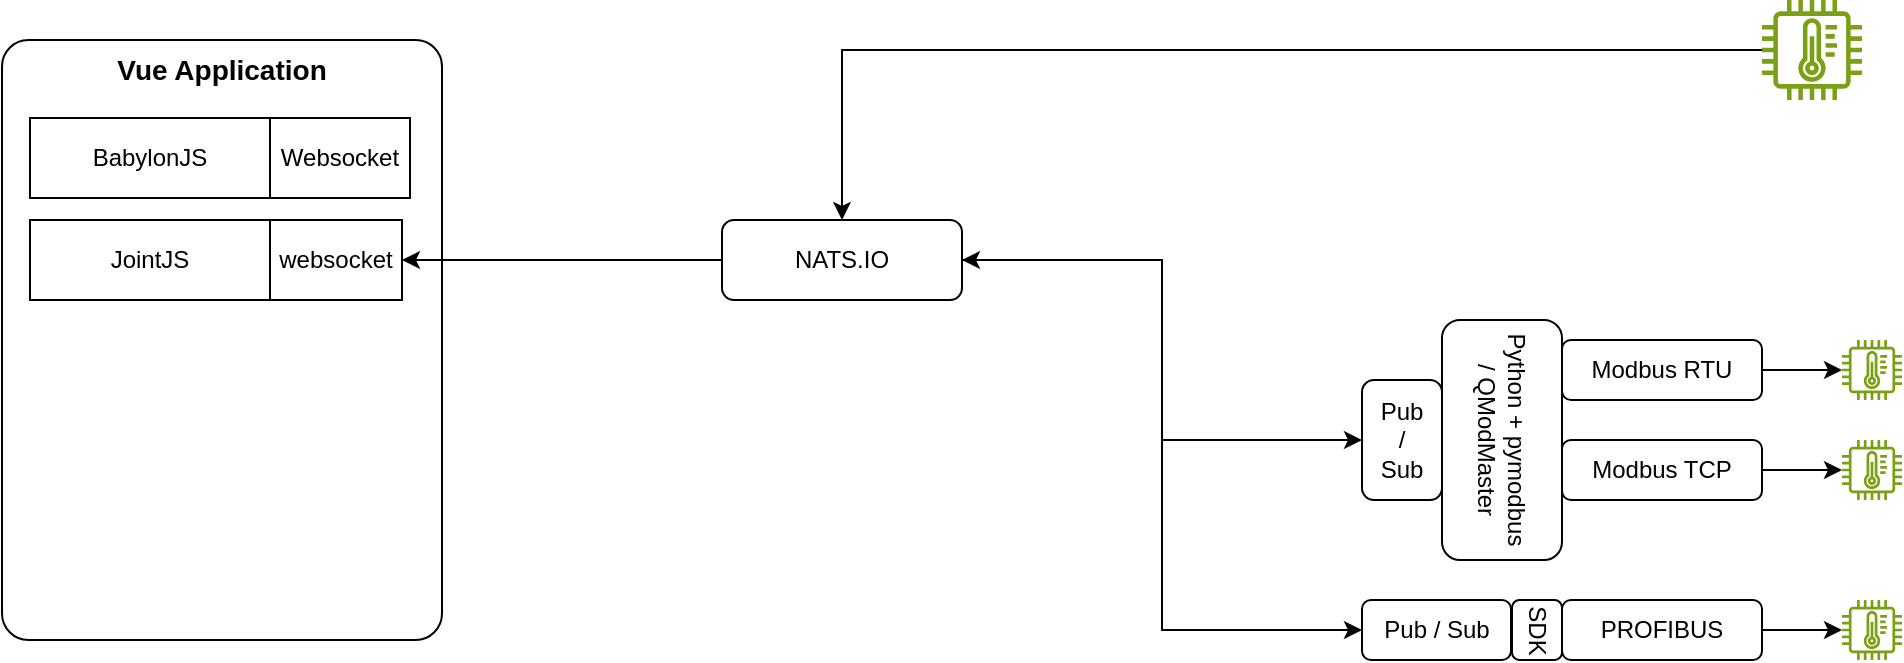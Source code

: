 <mxfile version="26.2.15" pages="2">
  <diagram name="Page-1" id="4Nl73VM-QMdfTOfgcKtq">
    <mxGraphModel dx="1042" dy="722" grid="1" gridSize="10" guides="1" tooltips="1" connect="1" arrows="1" fold="1" page="1" pageScale="1" pageWidth="1169" pageHeight="827" math="0" shadow="0">
      <root>
        <mxCell id="0" />
        <mxCell id="1" parent="0" />
        <mxCell id="q9a62khezT4a36w7Y_Qh-1" value="&lt;font style=&quot;font-size: 14px;&quot;&gt;&lt;b&gt;Vue Application&lt;/b&gt;&lt;/font&gt;" style="rounded=1;whiteSpace=wrap;html=1;arcSize=6;verticalAlign=top;" parent="1" vertex="1">
          <mxGeometry x="80" y="130" width="220" height="300" as="geometry" />
        </mxCell>
        <mxCell id="q9a62khezT4a36w7Y_Qh-2" value="BabylonJS" style="rounded=0;whiteSpace=wrap;html=1;" parent="1" vertex="1">
          <mxGeometry x="94" y="169" width="120" height="40" as="geometry" />
        </mxCell>
        <mxCell id="q9a62khezT4a36w7Y_Qh-3" value="JointJS" style="rounded=0;whiteSpace=wrap;html=1;" parent="1" vertex="1">
          <mxGeometry x="94" y="220" width="120" height="40" as="geometry" />
        </mxCell>
        <mxCell id="q9a62khezT4a36w7Y_Qh-4" value="websocket" style="rounded=0;whiteSpace=wrap;html=1;" parent="1" vertex="1">
          <mxGeometry x="214" y="220" width="66" height="40" as="geometry" />
        </mxCell>
        <mxCell id="q9a62khezT4a36w7Y_Qh-6" value="Websocket" style="rounded=0;whiteSpace=wrap;html=1;" parent="1" vertex="1">
          <mxGeometry x="214" y="169" width="70" height="40" as="geometry" />
        </mxCell>
        <mxCell id="q9a62khezT4a36w7Y_Qh-9" style="edgeStyle=orthogonalEdgeStyle;rounded=0;orthogonalLoop=1;jettySize=auto;html=1;entryX=1;entryY=0.5;entryDx=0;entryDy=0;" parent="1" source="q9a62khezT4a36w7Y_Qh-8" target="q9a62khezT4a36w7Y_Qh-4" edge="1">
          <mxGeometry relative="1" as="geometry" />
        </mxCell>
        <mxCell id="LFIduNxJZq3BHkfubeGb-12" style="edgeStyle=orthogonalEdgeStyle;rounded=0;orthogonalLoop=1;jettySize=auto;html=1;entryX=0;entryY=0.5;entryDx=0;entryDy=0;startArrow=classic;startFill=1;" edge="1" parent="1" source="q9a62khezT4a36w7Y_Qh-8" target="LFIduNxJZq3BHkfubeGb-4">
          <mxGeometry relative="1" as="geometry" />
        </mxCell>
        <mxCell id="LFIduNxJZq3BHkfubeGb-16" style="edgeStyle=orthogonalEdgeStyle;rounded=0;orthogonalLoop=1;jettySize=auto;html=1;entryX=0;entryY=0.5;entryDx=0;entryDy=0;" edge="1" parent="1" source="q9a62khezT4a36w7Y_Qh-8" target="LFIduNxJZq3BHkfubeGb-15">
          <mxGeometry relative="1" as="geometry" />
        </mxCell>
        <mxCell id="q9a62khezT4a36w7Y_Qh-8" value="NATS.IO" style="rounded=1;whiteSpace=wrap;html=1;" parent="1" vertex="1">
          <mxGeometry x="440" y="220" width="120" height="40" as="geometry" />
        </mxCell>
        <mxCell id="q9a62khezT4a36w7Y_Qh-11" style="edgeStyle=orthogonalEdgeStyle;rounded=0;orthogonalLoop=1;jettySize=auto;html=1;entryX=0.5;entryY=0;entryDx=0;entryDy=0;" parent="1" source="q9a62khezT4a36w7Y_Qh-10" target="q9a62khezT4a36w7Y_Qh-8" edge="1">
          <mxGeometry relative="1" as="geometry" />
        </mxCell>
        <mxCell id="q9a62khezT4a36w7Y_Qh-10" value="" style="sketch=0;outlineConnect=0;fontColor=#232F3E;gradientColor=none;fillColor=#7AA116;strokeColor=none;dashed=0;verticalLabelPosition=bottom;verticalAlign=top;align=center;html=1;fontSize=12;fontStyle=0;aspect=fixed;pointerEvents=1;shape=mxgraph.aws4.iot_thing_temperature_sensor;" parent="1" vertex="1">
          <mxGeometry x="960" y="110" width="50" height="50" as="geometry" />
        </mxCell>
        <mxCell id="LFIduNxJZq3BHkfubeGb-7" style="edgeStyle=orthogonalEdgeStyle;rounded=0;orthogonalLoop=1;jettySize=auto;html=1;" edge="1" parent="1" source="LFIduNxJZq3BHkfubeGb-1" target="LFIduNxJZq3BHkfubeGb-6">
          <mxGeometry relative="1" as="geometry" />
        </mxCell>
        <mxCell id="LFIduNxJZq3BHkfubeGb-1" value="Modbus RTU" style="rounded=1;whiteSpace=wrap;html=1;" vertex="1" parent="1">
          <mxGeometry x="860" y="280" width="100" height="30" as="geometry" />
        </mxCell>
        <mxCell id="LFIduNxJZq3BHkfubeGb-19" style="edgeStyle=orthogonalEdgeStyle;rounded=0;orthogonalLoop=1;jettySize=auto;html=1;" edge="1" parent="1" source="LFIduNxJZq3BHkfubeGb-2" target="LFIduNxJZq3BHkfubeGb-18">
          <mxGeometry relative="1" as="geometry" />
        </mxCell>
        <mxCell id="LFIduNxJZq3BHkfubeGb-2" value="PROFIBUS" style="rounded=1;whiteSpace=wrap;html=1;" vertex="1" parent="1">
          <mxGeometry x="860" y="410" width="100" height="30" as="geometry" />
        </mxCell>
        <mxCell id="LFIduNxJZq3BHkfubeGb-3" value="&lt;div&gt;Python + pymodbus&lt;/div&gt;&lt;div&gt;/ QModMaster&lt;/div&gt;" style="rounded=1;whiteSpace=wrap;html=1;rotation=90;" vertex="1" parent="1">
          <mxGeometry x="770" y="300" width="120" height="60" as="geometry" />
        </mxCell>
        <mxCell id="LFIduNxJZq3BHkfubeGb-4" value="Pub&lt;div&gt;/&lt;/div&gt;&lt;div&gt;Sub&lt;/div&gt;" style="rounded=1;whiteSpace=wrap;html=1;" vertex="1" parent="1">
          <mxGeometry x="760" y="300" width="40" height="60" as="geometry" />
        </mxCell>
        <mxCell id="LFIduNxJZq3BHkfubeGb-6" value="" style="sketch=0;outlineConnect=0;fontColor=#232F3E;gradientColor=none;fillColor=#7AA116;strokeColor=none;dashed=0;verticalLabelPosition=bottom;verticalAlign=top;align=center;html=1;fontSize=12;fontStyle=0;aspect=fixed;pointerEvents=1;shape=mxgraph.aws4.iot_thing_temperature_sensor;" vertex="1" parent="1">
          <mxGeometry x="1000" y="280" width="30" height="30" as="geometry" />
        </mxCell>
        <mxCell id="LFIduNxJZq3BHkfubeGb-8" value="" style="sketch=0;outlineConnect=0;fontColor=#232F3E;gradientColor=none;fillColor=#7AA116;strokeColor=none;dashed=0;verticalLabelPosition=bottom;verticalAlign=top;align=center;html=1;fontSize=12;fontStyle=0;aspect=fixed;pointerEvents=1;shape=mxgraph.aws4.iot_thing_temperature_sensor;" vertex="1" parent="1">
          <mxGeometry x="1000" y="330" width="30" height="30" as="geometry" />
        </mxCell>
        <mxCell id="LFIduNxJZq3BHkfubeGb-17" style="edgeStyle=orthogonalEdgeStyle;rounded=0;orthogonalLoop=1;jettySize=auto;html=1;" edge="1" parent="1" source="LFIduNxJZq3BHkfubeGb-13" target="LFIduNxJZq3BHkfubeGb-8">
          <mxGeometry relative="1" as="geometry" />
        </mxCell>
        <mxCell id="LFIduNxJZq3BHkfubeGb-13" value="Modbus TCP" style="rounded=1;whiteSpace=wrap;html=1;" vertex="1" parent="1">
          <mxGeometry x="860" y="330" width="100" height="30" as="geometry" />
        </mxCell>
        <mxCell id="LFIduNxJZq3BHkfubeGb-14" value="&lt;div&gt;SDK&lt;/div&gt;" style="rounded=1;whiteSpace=wrap;html=1;rotation=90;" vertex="1" parent="1">
          <mxGeometry x="832.5" y="412.5" width="30" height="25" as="geometry" />
        </mxCell>
        <mxCell id="LFIduNxJZq3BHkfubeGb-15" value="Pub /&amp;nbsp;&lt;span style=&quot;background-color: transparent; color: light-dark(rgb(0, 0, 0), rgb(255, 255, 255));&quot;&gt;Sub&lt;/span&gt;" style="rounded=1;whiteSpace=wrap;html=1;" vertex="1" parent="1">
          <mxGeometry x="760" y="410" width="74.5" height="30" as="geometry" />
        </mxCell>
        <mxCell id="LFIduNxJZq3BHkfubeGb-18" value="" style="sketch=0;outlineConnect=0;fontColor=#232F3E;gradientColor=none;fillColor=#7AA116;strokeColor=none;dashed=0;verticalLabelPosition=bottom;verticalAlign=top;align=center;html=1;fontSize=12;fontStyle=0;aspect=fixed;pointerEvents=1;shape=mxgraph.aws4.iot_thing_temperature_sensor;" vertex="1" parent="1">
          <mxGeometry x="1000" y="410" width="30" height="30" as="geometry" />
        </mxCell>
      </root>
    </mxGraphModel>
  </diagram>
  <diagram id="WbPP5id_1603l8PLrKX7" name="Code Strc">
    <mxGraphModel dx="1591" dy="829" grid="1" gridSize="10" guides="1" tooltips="1" connect="1" arrows="1" fold="1" page="1" pageScale="1" pageWidth="1169" pageHeight="827" math="0" shadow="0">
      <root>
        <mxCell id="0" />
        <mxCell id="1" parent="0" />
        <mxCell id="QzLz-SX4dngb7ABgqvlG-35" style="edgeStyle=orthogonalEdgeStyle;rounded=0;orthogonalLoop=1;jettySize=auto;html=1;entryX=0.5;entryY=0;entryDx=0;entryDy=0;" edge="1" parent="1" source="QzLz-SX4dngb7ABgqvlG-1" target="QzLz-SX4dngb7ABgqvlG-34">
          <mxGeometry relative="1" as="geometry" />
        </mxCell>
        <mxCell id="QzLz-SX4dngb7ABgqvlG-36" style="edgeStyle=orthogonalEdgeStyle;rounded=0;orthogonalLoop=1;jettySize=auto;html=1;entryX=0.5;entryY=0;entryDx=0;entryDy=0;" edge="1" parent="1" source="QzLz-SX4dngb7ABgqvlG-1" target="QzLz-SX4dngb7ABgqvlG-16">
          <mxGeometry relative="1" as="geometry" />
        </mxCell>
        <mxCell id="QzLz-SX4dngb7ABgqvlG-39" style="edgeStyle=orthogonalEdgeStyle;rounded=0;orthogonalLoop=1;jettySize=auto;html=1;entryX=0.5;entryY=0;entryDx=0;entryDy=0;" edge="1" parent="1" source="QzLz-SX4dngb7ABgqvlG-1" target="QzLz-SX4dngb7ABgqvlG-13">
          <mxGeometry relative="1" as="geometry" />
        </mxCell>
        <mxCell id="QzLz-SX4dngb7ABgqvlG-44" style="edgeStyle=orthogonalEdgeStyle;rounded=0;orthogonalLoop=1;jettySize=auto;html=1;entryX=0.5;entryY=0;entryDx=0;entryDy=0;" edge="1" parent="1" source="QzLz-SX4dngb7ABgqvlG-1" target="QzLz-SX4dngb7ABgqvlG-15">
          <mxGeometry relative="1" as="geometry">
            <Array as="points">
              <mxPoint x="678" y="80" />
              <mxPoint x="678" y="99" />
            </Array>
          </mxGeometry>
        </mxCell>
        <mxCell id="QzLz-SX4dngb7ABgqvlG-1" value="src" style="whiteSpace=wrap;html=1;" vertex="1" parent="1">
          <mxGeometry x="590" y="70" width="60" height="20" as="geometry" />
        </mxCell>
        <mxCell id="QzLz-SX4dngb7ABgqvlG-3" value="src" style="whiteSpace=wrap;html=1;" vertex="1" parent="1">
          <mxGeometry x="929" y="60" width="60" height="20" as="geometry" />
        </mxCell>
        <mxCell id="QzLz-SX4dngb7ABgqvlG-4" value="src" style="whiteSpace=wrap;html=1;" vertex="1" parent="1">
          <mxGeometry x="939" y="70" width="60" height="20" as="geometry" />
        </mxCell>
        <mxCell id="QzLz-SX4dngb7ABgqvlG-5" value="src" style="whiteSpace=wrap;html=1;" vertex="1" parent="1">
          <mxGeometry x="949" y="80" width="60" height="20" as="geometry" />
        </mxCell>
        <mxCell id="QzLz-SX4dngb7ABgqvlG-6" value="src" style="whiteSpace=wrap;html=1;" vertex="1" parent="1">
          <mxGeometry x="959" y="90" width="60" height="20" as="geometry" />
        </mxCell>
        <mxCell id="QzLz-SX4dngb7ABgqvlG-7" value="nats" style="whiteSpace=wrap;html=1;" vertex="1" parent="1">
          <mxGeometry x="817" y="180" width="60" height="20" as="geometry" />
        </mxCell>
        <mxCell id="QzLz-SX4dngb7ABgqvlG-8" value="layout" style="whiteSpace=wrap;html=1;" vertex="1" parent="1">
          <mxGeometry x="737" y="180" width="60" height="20" as="geometry" />
        </mxCell>
        <mxCell id="QzLz-SX4dngb7ABgqvlG-9" value="components" style="whiteSpace=wrap;html=1;" vertex="1" parent="1">
          <mxGeometry x="459" y="180" width="70" height="20" as="geometry" />
        </mxCell>
        <mxCell id="QzLz-SX4dngb7ABgqvlG-10" value="JointJs" style="whiteSpace=wrap;html=1;" vertex="1" parent="1">
          <mxGeometry x="647" y="180" width="60" height="20" as="geometry" />
        </mxCell>
        <mxCell id="QzLz-SX4dngb7ABgqvlG-11" value="dashboard" style="whiteSpace=wrap;html=1;" vertex="1" parent="1">
          <mxGeometry x="896" y="180" width="60" height="20" as="geometry" />
        </mxCell>
        <mxCell id="QzLz-SX4dngb7ABgqvlG-12" value="Babylon" style="whiteSpace=wrap;html=1;" vertex="1" parent="1">
          <mxGeometry x="555" y="180" width="60" height="20" as="geometry" />
        </mxCell>
        <mxCell id="QzLz-SX4dngb7ABgqvlG-13" value="design" style="whiteSpace=wrap;html=1;" vertex="1" parent="1">
          <mxGeometry x="439" y="120" width="60" height="20" as="geometry" />
        </mxCell>
        <mxCell id="QzLz-SX4dngb7ABgqvlG-14" value="composables" style="whiteSpace=wrap;html=1;" vertex="1" parent="1">
          <mxGeometry x="529" y="119" width="80" height="20" as="geometry" />
        </mxCell>
        <mxCell id="QzLz-SX4dngb7ABgqvlG-45" style="edgeStyle=orthogonalEdgeStyle;rounded=0;orthogonalLoop=1;jettySize=auto;html=1;entryX=0.5;entryY=0;entryDx=0;entryDy=0;exitX=0.5;exitY=1;exitDx=0;exitDy=0;" edge="1" parent="1" source="QzLz-SX4dngb7ABgqvlG-15" target="QzLz-SX4dngb7ABgqvlG-9">
          <mxGeometry relative="1" as="geometry" />
        </mxCell>
        <mxCell id="QzLz-SX4dngb7ABgqvlG-46" style="edgeStyle=orthogonalEdgeStyle;rounded=0;orthogonalLoop=1;jettySize=auto;html=1;entryX=0.5;entryY=0;entryDx=0;entryDy=0;exitX=0.5;exitY=1;exitDx=0;exitDy=0;" edge="1" parent="1" source="QzLz-SX4dngb7ABgqvlG-15" target="QzLz-SX4dngb7ABgqvlG-12">
          <mxGeometry relative="1" as="geometry" />
        </mxCell>
        <mxCell id="QzLz-SX4dngb7ABgqvlG-47" style="edgeStyle=orthogonalEdgeStyle;rounded=0;orthogonalLoop=1;jettySize=auto;html=1;entryX=0.5;entryY=0;entryDx=0;entryDy=0;" edge="1" parent="1" source="QzLz-SX4dngb7ABgqvlG-15" target="QzLz-SX4dngb7ABgqvlG-10">
          <mxGeometry relative="1" as="geometry" />
        </mxCell>
        <mxCell id="QzLz-SX4dngb7ABgqvlG-48" style="edgeStyle=orthogonalEdgeStyle;rounded=0;orthogonalLoop=1;jettySize=auto;html=1;exitX=0.5;exitY=1;exitDx=0;exitDy=0;" edge="1" parent="1" source="QzLz-SX4dngb7ABgqvlG-15" target="QzLz-SX4dngb7ABgqvlG-8">
          <mxGeometry relative="1" as="geometry">
            <Array as="points">
              <mxPoint x="678" y="160" />
              <mxPoint x="767" y="160" />
            </Array>
          </mxGeometry>
        </mxCell>
        <mxCell id="QzLz-SX4dngb7ABgqvlG-49" style="edgeStyle=orthogonalEdgeStyle;rounded=0;orthogonalLoop=1;jettySize=auto;html=1;" edge="1" parent="1" source="QzLz-SX4dngb7ABgqvlG-15" target="QzLz-SX4dngb7ABgqvlG-7">
          <mxGeometry relative="1" as="geometry">
            <Array as="points">
              <mxPoint x="677" y="160" />
              <mxPoint x="830" y="160" />
            </Array>
          </mxGeometry>
        </mxCell>
        <mxCell id="QzLz-SX4dngb7ABgqvlG-50" style="edgeStyle=orthogonalEdgeStyle;rounded=0;orthogonalLoop=1;jettySize=auto;html=1;entryX=0.5;entryY=0;entryDx=0;entryDy=0;" edge="1" parent="1" source="QzLz-SX4dngb7ABgqvlG-15" target="QzLz-SX4dngb7ABgqvlG-11">
          <mxGeometry relative="1" as="geometry">
            <Array as="points">
              <mxPoint x="678" y="160" />
              <mxPoint x="926" y="160" />
            </Array>
          </mxGeometry>
        </mxCell>
        <mxCell id="QzLz-SX4dngb7ABgqvlG-15" value="components" style="whiteSpace=wrap;html=1;" vertex="1" parent="1">
          <mxGeometry x="640" y="119" width="75" height="20" as="geometry" />
        </mxCell>
        <mxCell id="QzLz-SX4dngb7ABgqvlG-16" value="auth" style="whiteSpace=wrap;html=1;" vertex="1" parent="1">
          <mxGeometry x="740" y="120" width="60" height="20" as="geometry" />
        </mxCell>
        <mxCell id="QzLz-SX4dngb7ABgqvlG-17" value="e2e" style="whiteSpace=wrap;html=1;" vertex="1" parent="1">
          <mxGeometry x="190" y="60" width="60" height="20" as="geometry" />
        </mxCell>
        <mxCell id="QzLz-SX4dngb7ABgqvlG-18" value="assets" style="whiteSpace=wrap;html=1;" vertex="1" parent="1">
          <mxGeometry x="270" y="100" width="60" height="20" as="geometry" />
        </mxCell>
        <mxCell id="QzLz-SX4dngb7ABgqvlG-29" style="edgeStyle=orthogonalEdgeStyle;rounded=0;orthogonalLoop=1;jettySize=auto;html=1;entryX=0.5;entryY=0;entryDx=0;entryDy=0;" edge="1" parent="1" source="QzLz-SX4dngb7ABgqvlG-19" target="QzLz-SX4dngb7ABgqvlG-18">
          <mxGeometry relative="1" as="geometry" />
        </mxCell>
        <mxCell id="QzLz-SX4dngb7ABgqvlG-19" value="public" style="whiteSpace=wrap;html=1;" vertex="1" parent="1">
          <mxGeometry x="270" y="60" width="60" height="20" as="geometry" />
        </mxCell>
        <mxCell id="QzLz-SX4dngb7ABgqvlG-20" value="docs" style="whiteSpace=wrap;html=1;" vertex="1" parent="1">
          <mxGeometry x="360" y="60" width="60" height="20" as="geometry" />
        </mxCell>
        <mxCell id="QzLz-SX4dngb7ABgqvlG-27" style="edgeStyle=orthogonalEdgeStyle;rounded=0;orthogonalLoop=1;jettySize=auto;html=1;entryX=0.5;entryY=0;entryDx=0;entryDy=0;" edge="1" parent="1" source="QzLz-SX4dngb7ABgqvlG-21" target="QzLz-SX4dngb7ABgqvlG-20">
          <mxGeometry relative="1" as="geometry" />
        </mxCell>
        <mxCell id="QzLz-SX4dngb7ABgqvlG-32" style="edgeStyle=orthogonalEdgeStyle;rounded=0;orthogonalLoop=1;jettySize=auto;html=1;entryX=0.5;entryY=0;entryDx=0;entryDy=0;" edge="1" parent="1" source="QzLz-SX4dngb7ABgqvlG-21" target="QzLz-SX4dngb7ABgqvlG-19">
          <mxGeometry relative="1" as="geometry" />
        </mxCell>
        <mxCell id="QzLz-SX4dngb7ABgqvlG-33" style="edgeStyle=orthogonalEdgeStyle;rounded=0;orthogonalLoop=1;jettySize=auto;html=1;entryX=0.5;entryY=0;entryDx=0;entryDy=0;" edge="1" parent="1" source="QzLz-SX4dngb7ABgqvlG-21" target="QzLz-SX4dngb7ABgqvlG-17">
          <mxGeometry relative="1" as="geometry" />
        </mxCell>
        <mxCell id="QzLz-SX4dngb7ABgqvlG-21" value="vue-enterprise-boilerplate" style="whiteSpace=wrap;html=1;" vertex="1" parent="1">
          <mxGeometry x="540" y="20" width="160" height="20" as="geometry" />
        </mxCell>
        <mxCell id="QzLz-SX4dngb7ABgqvlG-25" style="edgeStyle=orthogonalEdgeStyle;rounded=0;orthogonalLoop=1;jettySize=auto;html=1;entryX=0.5;entryY=0;entryDx=0;entryDy=0;" edge="1" parent="1" source="QzLz-SX4dngb7ABgqvlG-21" target="QzLz-SX4dngb7ABgqvlG-1">
          <mxGeometry relative="1" as="geometry" />
        </mxCell>
        <mxCell id="QzLz-SX4dngb7ABgqvlG-34" value="assets" style="whiteSpace=wrap;html=1;" vertex="1" parent="1">
          <mxGeometry x="820" y="119" width="60" height="20" as="geometry" />
        </mxCell>
        <mxCell id="QzLz-SX4dngb7ABgqvlG-38" style="edgeStyle=orthogonalEdgeStyle;rounded=0;orthogonalLoop=1;jettySize=auto;html=1;entryX=0.5;entryY=0;entryDx=0;entryDy=0;exitX=0;exitY=0.5;exitDx=0;exitDy=0;" edge="1" parent="1" source="QzLz-SX4dngb7ABgqvlG-1" target="QzLz-SX4dngb7ABgqvlG-14">
          <mxGeometry relative="1" as="geometry">
            <mxPoint x="569" y="390" as="targetPoint" />
            <Array as="points">
              <mxPoint x="569" y="80" />
            </Array>
          </mxGeometry>
        </mxCell>
      </root>
    </mxGraphModel>
  </diagram>
</mxfile>
